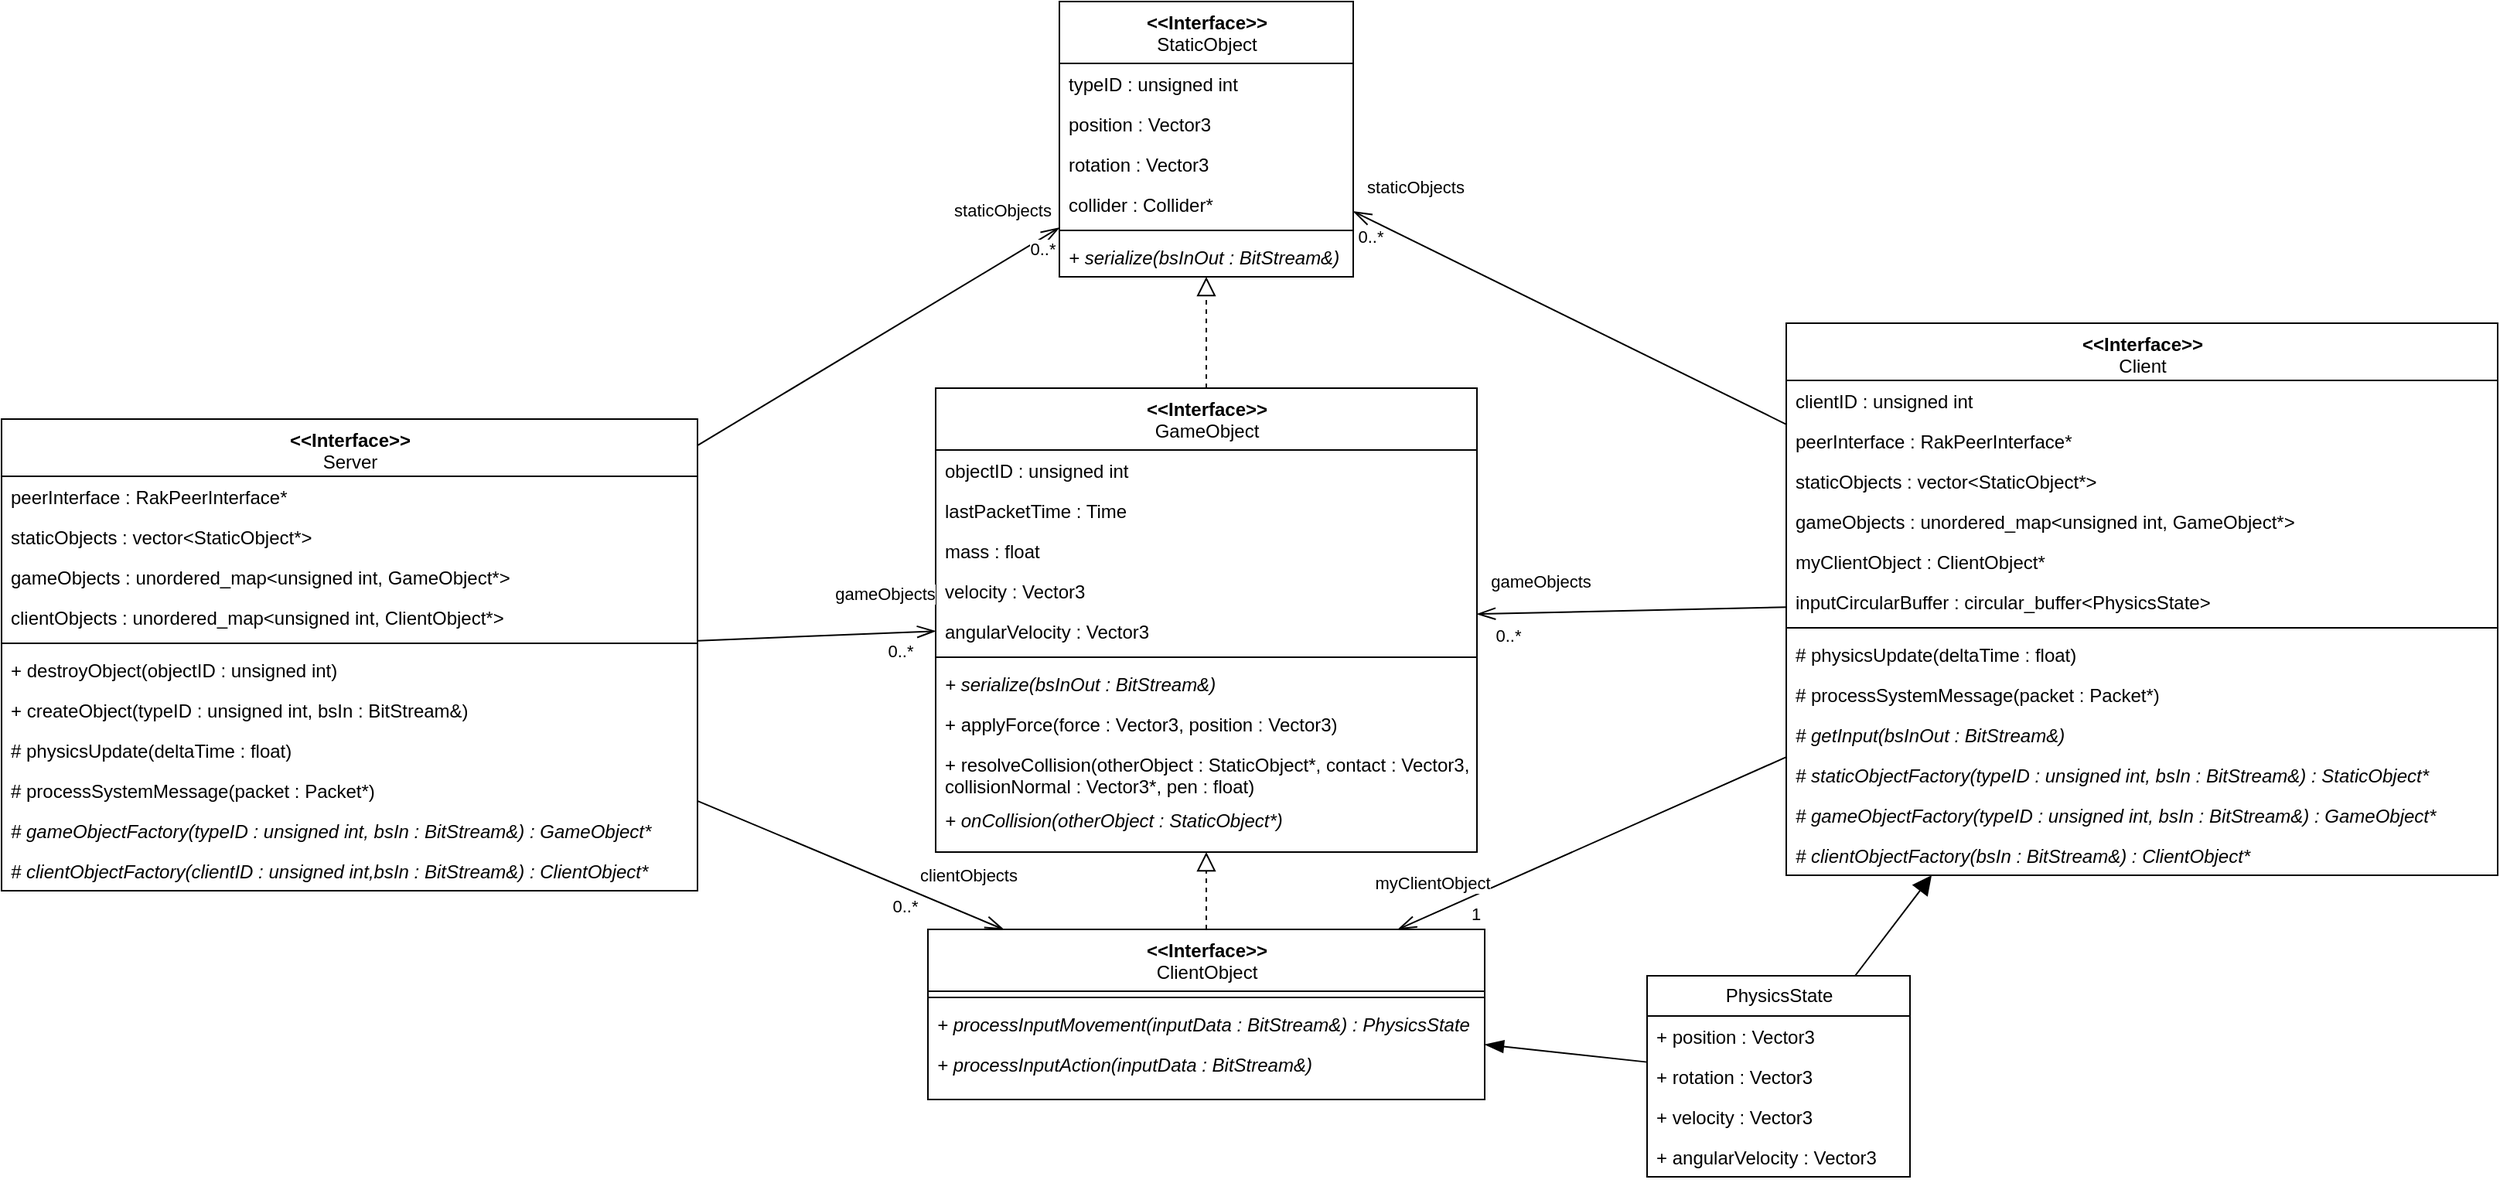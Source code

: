 <mxfile version="14.6.5" type="github">
  <diagram id="C5RBs43oDa-KdzZeNtuy" name="Page-1">
    <mxGraphModel dx="3556" dy="1037" grid="1" gridSize="10" guides="1" tooltips="1" connect="1" arrows="1" fold="1" page="1" pageScale="1" pageWidth="1654" pageHeight="1169" math="0" shadow="0">
      <root>
        <mxCell id="WIyWlLk6GJQsqaUBKTNV-0" />
        <mxCell id="WIyWlLk6GJQsqaUBKTNV-1" parent="WIyWlLk6GJQsqaUBKTNV-0" />
        <mxCell id="zkfFHV4jXpPFQw0GAbJ--0" value="&lt;b&gt;&amp;lt;&amp;lt;Interface&amp;gt;&amp;gt;&lt;br&gt;&lt;/b&gt;StaticObject" style="swimlane;fontStyle=0;align=center;verticalAlign=top;childLayout=stackLayout;horizontal=1;startSize=40;horizontalStack=0;resizeParent=1;resizeLast=0;collapsible=1;marginBottom=0;rounded=0;shadow=0;strokeWidth=1;html=1;" parent="WIyWlLk6GJQsqaUBKTNV-1" vertex="1">
          <mxGeometry x="-970" width="190" height="178" as="geometry">
            <mxRectangle x="230" y="140" width="160" height="26" as="alternateBounds" />
          </mxGeometry>
        </mxCell>
        <mxCell id="zkfFHV4jXpPFQw0GAbJ--1" value="typeID : unsigned int" style="text;align=left;verticalAlign=top;spacingLeft=4;spacingRight=4;overflow=hidden;rotatable=0;points=[[0,0.5],[1,0.5]];portConstraint=eastwest;" parent="zkfFHV4jXpPFQw0GAbJ--0" vertex="1">
          <mxGeometry y="40" width="190" height="26" as="geometry" />
        </mxCell>
        <mxCell id="zkfFHV4jXpPFQw0GAbJ--2" value="position : Vector3" style="text;align=left;verticalAlign=top;spacingLeft=4;spacingRight=4;overflow=hidden;rotatable=0;points=[[0,0.5],[1,0.5]];portConstraint=eastwest;rounded=0;shadow=0;html=0;" parent="zkfFHV4jXpPFQw0GAbJ--0" vertex="1">
          <mxGeometry y="66" width="190" height="26" as="geometry" />
        </mxCell>
        <mxCell id="zkfFHV4jXpPFQw0GAbJ--3" value="rotation : Vector3" style="text;align=left;verticalAlign=top;spacingLeft=4;spacingRight=4;overflow=hidden;rotatable=0;points=[[0,0.5],[1,0.5]];portConstraint=eastwest;rounded=0;shadow=0;html=0;" parent="zkfFHV4jXpPFQw0GAbJ--0" vertex="1">
          <mxGeometry y="92" width="190" height="26" as="geometry" />
        </mxCell>
        <mxCell id="W9H3QXqnwcrgemEN0hxj-0" value="collider : Collider*" style="text;align=left;verticalAlign=top;spacingLeft=4;spacingRight=4;overflow=hidden;rotatable=0;points=[[0,0.5],[1,0.5]];portConstraint=eastwest;rounded=0;shadow=0;html=0;" vertex="1" parent="zkfFHV4jXpPFQw0GAbJ--0">
          <mxGeometry y="118" width="190" height="26" as="geometry" />
        </mxCell>
        <mxCell id="zkfFHV4jXpPFQw0GAbJ--4" value="" style="line;html=1;strokeWidth=1;align=left;verticalAlign=middle;spacingTop=-1;spacingLeft=3;spacingRight=3;rotatable=0;labelPosition=right;points=[];portConstraint=eastwest;" parent="zkfFHV4jXpPFQw0GAbJ--0" vertex="1">
          <mxGeometry y="144" width="190" height="8" as="geometry" />
        </mxCell>
        <mxCell id="zkfFHV4jXpPFQw0GAbJ--5" value="+ serialize(bsInOut : BitStream&amp;)" style="text;align=left;verticalAlign=top;spacingLeft=4;spacingRight=4;overflow=hidden;rotatable=0;points=[[0,0.5],[1,0.5]];portConstraint=eastwest;fontStyle=2" parent="zkfFHV4jXpPFQw0GAbJ--0" vertex="1">
          <mxGeometry y="152" width="190" height="26" as="geometry" />
        </mxCell>
        <mxCell id="zkfFHV4jXpPFQw0GAbJ--6" value="&lt;b&gt;&amp;lt;&amp;lt;Interface&amp;gt;&amp;gt;&lt;br&gt;&lt;/b&gt;GameObject" style="swimlane;fontStyle=0;align=center;verticalAlign=top;childLayout=stackLayout;horizontal=1;startSize=40;horizontalStack=0;resizeParent=1;resizeLast=0;collapsible=1;marginBottom=0;rounded=0;shadow=0;strokeWidth=1;html=1;" parent="WIyWlLk6GJQsqaUBKTNV-1" vertex="1">
          <mxGeometry x="-1050" y="250" width="350" height="300" as="geometry">
            <mxRectangle x="130" y="380" width="160" height="26" as="alternateBounds" />
          </mxGeometry>
        </mxCell>
        <mxCell id="W9H3QXqnwcrgemEN0hxj-9" value="objectID : unsigned int" style="text;align=left;verticalAlign=top;spacingLeft=4;spacingRight=4;overflow=hidden;rotatable=0;points=[[0,0.5],[1,0.5]];portConstraint=eastwest;rounded=0;shadow=0;html=0;" vertex="1" parent="zkfFHV4jXpPFQw0GAbJ--6">
          <mxGeometry y="40" width="350" height="26" as="geometry" />
        </mxCell>
        <mxCell id="W9H3QXqnwcrgemEN0hxj-23" value="lastPacketTime : Time" style="text;align=left;verticalAlign=top;spacingLeft=4;spacingRight=4;overflow=hidden;rotatable=0;points=[[0,0.5],[1,0.5]];portConstraint=eastwest;rounded=0;shadow=0;html=0;" vertex="1" parent="zkfFHV4jXpPFQw0GAbJ--6">
          <mxGeometry y="66" width="350" height="26" as="geometry" />
        </mxCell>
        <mxCell id="W9H3QXqnwcrgemEN0hxj-8" value="mass : float" style="text;align=left;verticalAlign=top;spacingLeft=4;spacingRight=4;overflow=hidden;rotatable=0;points=[[0,0.5],[1,0.5]];portConstraint=eastwest;" vertex="1" parent="zkfFHV4jXpPFQw0GAbJ--6">
          <mxGeometry y="92" width="350" height="26" as="geometry" />
        </mxCell>
        <mxCell id="zkfFHV4jXpPFQw0GAbJ--7" value="velocity : Vector3" style="text;align=left;verticalAlign=top;spacingLeft=4;spacingRight=4;overflow=hidden;rotatable=0;points=[[0,0.5],[1,0.5]];portConstraint=eastwest;" parent="zkfFHV4jXpPFQw0GAbJ--6" vertex="1">
          <mxGeometry y="118" width="350" height="26" as="geometry" />
        </mxCell>
        <mxCell id="zkfFHV4jXpPFQw0GAbJ--8" value="angularVelocity : Vector3" style="text;align=left;verticalAlign=top;spacingLeft=4;spacingRight=4;overflow=hidden;rotatable=0;points=[[0,0.5],[1,0.5]];portConstraint=eastwest;rounded=0;shadow=0;html=0;" parent="zkfFHV4jXpPFQw0GAbJ--6" vertex="1">
          <mxGeometry y="144" width="350" height="26" as="geometry" />
        </mxCell>
        <mxCell id="zkfFHV4jXpPFQw0GAbJ--9" value="" style="line;html=1;strokeWidth=1;align=left;verticalAlign=middle;spacingTop=-1;spacingLeft=3;spacingRight=3;rotatable=0;labelPosition=right;points=[];portConstraint=eastwest;" parent="zkfFHV4jXpPFQw0GAbJ--6" vertex="1">
          <mxGeometry y="170" width="350" height="8" as="geometry" />
        </mxCell>
        <mxCell id="zkfFHV4jXpPFQw0GAbJ--10" value="+ serialize(bsInOut : BitStream&amp;)" style="text;align=left;verticalAlign=top;spacingLeft=4;spacingRight=4;overflow=hidden;rotatable=0;points=[[0,0.5],[1,0.5]];portConstraint=eastwest;fontStyle=2" parent="zkfFHV4jXpPFQw0GAbJ--6" vertex="1">
          <mxGeometry y="178" width="350" height="26" as="geometry" />
        </mxCell>
        <mxCell id="zkfFHV4jXpPFQw0GAbJ--11" value="+ applyForce(force : Vector3, position : Vector3)" style="text;align=left;verticalAlign=top;spacingLeft=4;spacingRight=4;overflow=hidden;rotatable=0;points=[[0,0.5],[1,0.5]];portConstraint=eastwest;" parent="zkfFHV4jXpPFQw0GAbJ--6" vertex="1">
          <mxGeometry y="204" width="350" height="26" as="geometry" />
        </mxCell>
        <mxCell id="W9H3QXqnwcrgemEN0hxj-10" value="+ resolveCollision(otherObject : StaticObject*, contact : Vector3, &#xa;collisionNormal : Vector3*, pen : float)" style="text;align=left;verticalAlign=top;spacingLeft=4;spacingRight=4;overflow=hidden;rotatable=0;points=[[0,0.5],[1,0.5]];portConstraint=eastwest;" vertex="1" parent="zkfFHV4jXpPFQw0GAbJ--6">
          <mxGeometry y="230" width="350" height="36" as="geometry" />
        </mxCell>
        <mxCell id="W9H3QXqnwcrgemEN0hxj-12" value="+ onCollision(otherObject : StaticObject*)" style="text;align=left;verticalAlign=top;spacingLeft=4;spacingRight=4;overflow=hidden;rotatable=0;points=[[0,0.5],[1,0.5]];portConstraint=eastwest;fontStyle=2" vertex="1" parent="zkfFHV4jXpPFQw0GAbJ--6">
          <mxGeometry y="266" width="350" height="26" as="geometry" />
        </mxCell>
        <mxCell id="zkfFHV4jXpPFQw0GAbJ--12" value="" style="endArrow=block;endSize=10;endFill=0;shadow=0;strokeWidth=1;rounded=0;edgeStyle=elbowEdgeStyle;elbow=vertical;dashed=1;" parent="WIyWlLk6GJQsqaUBKTNV-1" source="zkfFHV4jXpPFQw0GAbJ--6" target="zkfFHV4jXpPFQw0GAbJ--0" edge="1">
          <mxGeometry width="160" relative="1" as="geometry">
            <mxPoint x="-834" y="183" as="sourcePoint" />
            <mxPoint x="-834" y="183" as="targetPoint" />
          </mxGeometry>
        </mxCell>
        <mxCell id="W9H3QXqnwcrgemEN0hxj-7" style="edgeStyle=orthogonalEdgeStyle;rounded=0;orthogonalLoop=1;jettySize=auto;html=1;endArrow=block;endFill=0;endSize=10;dashed=1;" edge="1" parent="WIyWlLk6GJQsqaUBKTNV-1" source="W9H3QXqnwcrgemEN0hxj-1" target="zkfFHV4jXpPFQw0GAbJ--6">
          <mxGeometry relative="1" as="geometry" />
        </mxCell>
        <mxCell id="W9H3QXqnwcrgemEN0hxj-1" value="&amp;lt;&amp;lt;Interface&amp;gt;&amp;gt;&lt;br&gt;&lt;span style=&quot;font-weight: normal&quot;&gt;ClientObject&lt;/span&gt;" style="swimlane;fontStyle=1;align=center;verticalAlign=top;childLayout=stackLayout;horizontal=1;startSize=40;horizontalStack=0;resizeParent=1;resizeLast=0;collapsible=1;marginBottom=0;rounded=0;shadow=0;strokeWidth=1;html=1;" vertex="1" parent="WIyWlLk6GJQsqaUBKTNV-1">
          <mxGeometry x="-1055" y="600" width="360" height="110" as="geometry">
            <mxRectangle x="130" y="380" width="160" height="26" as="alternateBounds" />
          </mxGeometry>
        </mxCell>
        <mxCell id="W9H3QXqnwcrgemEN0hxj-4" value="" style="line;html=1;strokeWidth=1;align=left;verticalAlign=middle;spacingTop=-1;spacingLeft=3;spacingRight=3;rotatable=0;labelPosition=right;points=[];portConstraint=eastwest;" vertex="1" parent="W9H3QXqnwcrgemEN0hxj-1">
          <mxGeometry y="40" width="360" height="8" as="geometry" />
        </mxCell>
        <mxCell id="W9H3QXqnwcrgemEN0hxj-6" value="+ processInputMovement(inputData : BitStream&amp;) : PhysicsState" style="text;align=left;verticalAlign=top;spacingLeft=4;spacingRight=4;overflow=hidden;rotatable=0;points=[[0,0.5],[1,0.5]];portConstraint=eastwest;fontStyle=2" vertex="1" parent="W9H3QXqnwcrgemEN0hxj-1">
          <mxGeometry y="48" width="360" height="26" as="geometry" />
        </mxCell>
        <mxCell id="W9H3QXqnwcrgemEN0hxj-16" value="+ processInputAction(inputData : BitStream&amp;)" style="text;align=left;verticalAlign=top;spacingLeft=4;spacingRight=4;overflow=hidden;rotatable=0;points=[[0,0.5],[1,0.5]];portConstraint=eastwest;fontStyle=2" vertex="1" parent="W9H3QXqnwcrgemEN0hxj-1">
          <mxGeometry y="74" width="360" height="26" as="geometry" />
        </mxCell>
        <mxCell id="W9H3QXqnwcrgemEN0hxj-22" style="rounded=0;orthogonalLoop=1;jettySize=auto;html=1;endArrow=blockThin;endFill=1;endSize=10;" edge="1" parent="WIyWlLk6GJQsqaUBKTNV-1" source="W9H3QXqnwcrgemEN0hxj-17" target="W9H3QXqnwcrgemEN0hxj-1">
          <mxGeometry relative="1" as="geometry" />
        </mxCell>
        <mxCell id="W9H3QXqnwcrgemEN0hxj-71" style="edgeStyle=none;rounded=0;orthogonalLoop=1;jettySize=auto;html=1;endArrow=block;endFill=1;endSize=10;strokeColor=#000000;" edge="1" parent="WIyWlLk6GJQsqaUBKTNV-1" source="W9H3QXqnwcrgemEN0hxj-17" target="W9H3QXqnwcrgemEN0hxj-24">
          <mxGeometry relative="1" as="geometry" />
        </mxCell>
        <mxCell id="W9H3QXqnwcrgemEN0hxj-17" value="PhysicsState" style="swimlane;fontStyle=0;childLayout=stackLayout;horizontal=1;startSize=26;fillColor=none;horizontalStack=0;resizeParent=1;resizeParentMax=0;resizeLast=0;collapsible=1;marginBottom=0;html=1;" vertex="1" parent="WIyWlLk6GJQsqaUBKTNV-1">
          <mxGeometry x="-590" y="630" width="170" height="130" as="geometry" />
        </mxCell>
        <mxCell id="W9H3QXqnwcrgemEN0hxj-18" value="+ position : Vector3" style="text;strokeColor=none;fillColor=none;align=left;verticalAlign=top;spacingLeft=4;spacingRight=4;overflow=hidden;rotatable=0;points=[[0,0.5],[1,0.5]];portConstraint=eastwest;" vertex="1" parent="W9H3QXqnwcrgemEN0hxj-17">
          <mxGeometry y="26" width="170" height="26" as="geometry" />
        </mxCell>
        <mxCell id="W9H3QXqnwcrgemEN0hxj-19" value="+ rotation : Vector3" style="text;strokeColor=none;fillColor=none;align=left;verticalAlign=top;spacingLeft=4;spacingRight=4;overflow=hidden;rotatable=0;points=[[0,0.5],[1,0.5]];portConstraint=eastwest;" vertex="1" parent="W9H3QXqnwcrgemEN0hxj-17">
          <mxGeometry y="52" width="170" height="26" as="geometry" />
        </mxCell>
        <mxCell id="W9H3QXqnwcrgemEN0hxj-20" value="+ velocity : Vector3" style="text;strokeColor=none;fillColor=none;align=left;verticalAlign=top;spacingLeft=4;spacingRight=4;overflow=hidden;rotatable=0;points=[[0,0.5],[1,0.5]];portConstraint=eastwest;" vertex="1" parent="W9H3QXqnwcrgemEN0hxj-17">
          <mxGeometry y="78" width="170" height="26" as="geometry" />
        </mxCell>
        <mxCell id="W9H3QXqnwcrgemEN0hxj-21" value="+ angularVelocity : Vector3" style="text;strokeColor=none;fillColor=none;align=left;verticalAlign=top;spacingLeft=4;spacingRight=4;overflow=hidden;rotatable=0;points=[[0,0.5],[1,0.5]];portConstraint=eastwest;" vertex="1" parent="W9H3QXqnwcrgemEN0hxj-17">
          <mxGeometry y="104" width="170" height="26" as="geometry" />
        </mxCell>
        <mxCell id="W9H3QXqnwcrgemEN0hxj-54" style="edgeStyle=none;rounded=0;orthogonalLoop=1;jettySize=auto;html=1;endArrow=openThin;endFill=0;endSize=10;strokeColor=#000000;" edge="1" parent="WIyWlLk6GJQsqaUBKTNV-1" source="W9H3QXqnwcrgemEN0hxj-24" target="zkfFHV4jXpPFQw0GAbJ--0">
          <mxGeometry relative="1" as="geometry" />
        </mxCell>
        <mxCell id="W9H3QXqnwcrgemEN0hxj-55" value="staticObjects" style="edgeLabel;html=1;align=center;verticalAlign=middle;resizable=0;points=[];" vertex="1" connectable="0" parent="W9H3QXqnwcrgemEN0hxj-54">
          <mxGeometry x="0.847" y="-3" relative="1" as="geometry">
            <mxPoint x="17" y="-24" as="offset" />
          </mxGeometry>
        </mxCell>
        <mxCell id="W9H3QXqnwcrgemEN0hxj-69" value="0..*" style="edgeLabel;html=1;align=center;verticalAlign=middle;resizable=0;points=[];" vertex="1" connectable="0" parent="W9H3QXqnwcrgemEN0hxj-54">
          <mxGeometry x="0.89" relative="1" as="geometry">
            <mxPoint x="-5" y="9" as="offset" />
          </mxGeometry>
        </mxCell>
        <mxCell id="W9H3QXqnwcrgemEN0hxj-56" style="edgeStyle=none;rounded=0;orthogonalLoop=1;jettySize=auto;html=1;endArrow=openThin;endFill=0;endSize=10;strokeColor=#000000;" edge="1" parent="WIyWlLk6GJQsqaUBKTNV-1" source="W9H3QXqnwcrgemEN0hxj-24" target="zkfFHV4jXpPFQw0GAbJ--6">
          <mxGeometry relative="1" as="geometry" />
        </mxCell>
        <mxCell id="W9H3QXqnwcrgemEN0hxj-57" value="gameObjects" style="edgeLabel;html=1;align=center;verticalAlign=middle;resizable=0;points=[];" vertex="1" connectable="0" parent="W9H3QXqnwcrgemEN0hxj-56">
          <mxGeometry x="0.795" y="2" relative="1" as="geometry">
            <mxPoint x="20" y="-23" as="offset" />
          </mxGeometry>
        </mxCell>
        <mxCell id="W9H3QXqnwcrgemEN0hxj-65" value="0..*" style="edgeLabel;html=1;align=center;verticalAlign=middle;resizable=0;points=[];" vertex="1" connectable="0" parent="W9H3QXqnwcrgemEN0hxj-56">
          <mxGeometry x="0.86" y="1" relative="1" as="geometry">
            <mxPoint x="6" y="13" as="offset" />
          </mxGeometry>
        </mxCell>
        <mxCell id="W9H3QXqnwcrgemEN0hxj-58" style="edgeStyle=none;rounded=0;orthogonalLoop=1;jettySize=auto;html=1;endArrow=openThin;endFill=0;endSize=10;strokeColor=#000000;" edge="1" parent="WIyWlLk6GJQsqaUBKTNV-1" source="W9H3QXqnwcrgemEN0hxj-24" target="W9H3QXqnwcrgemEN0hxj-1">
          <mxGeometry relative="1" as="geometry" />
        </mxCell>
        <mxCell id="W9H3QXqnwcrgemEN0hxj-59" value="myClientObject" style="edgeLabel;html=1;align=center;verticalAlign=middle;resizable=0;points=[];" vertex="1" connectable="0" parent="W9H3QXqnwcrgemEN0hxj-58">
          <mxGeometry x="0.301" y="-1" relative="1" as="geometry">
            <mxPoint x="-66" y="10" as="offset" />
          </mxGeometry>
        </mxCell>
        <mxCell id="W9H3QXqnwcrgemEN0hxj-67" value="1" style="edgeLabel;html=1;align=center;verticalAlign=middle;resizable=0;points=[];" vertex="1" connectable="0" parent="W9H3QXqnwcrgemEN0hxj-58">
          <mxGeometry x="0.867" y="-1" relative="1" as="geometry">
            <mxPoint x="34" y="-2" as="offset" />
          </mxGeometry>
        </mxCell>
        <mxCell id="W9H3QXqnwcrgemEN0hxj-24" value="&amp;lt;&amp;lt;Interface&amp;gt;&amp;gt;&lt;br&gt;&lt;span style=&quot;font-weight: normal&quot;&gt;Client&lt;/span&gt;" style="swimlane;fontStyle=1;align=center;verticalAlign=top;childLayout=stackLayout;horizontal=1;startSize=37;horizontalStack=0;resizeParent=1;resizeParentMax=0;resizeLast=0;collapsible=1;marginBottom=0;html=1;" vertex="1" parent="WIyWlLk6GJQsqaUBKTNV-1">
          <mxGeometry x="-500" y="208" width="460" height="357" as="geometry" />
        </mxCell>
        <mxCell id="W9H3QXqnwcrgemEN0hxj-25" value="clientID : unsigned int" style="text;strokeColor=none;fillColor=none;align=left;verticalAlign=top;spacingLeft=4;spacingRight=4;overflow=hidden;rotatable=0;points=[[0,0.5],[1,0.5]];portConstraint=eastwest;" vertex="1" parent="W9H3QXqnwcrgemEN0hxj-24">
          <mxGeometry y="37" width="460" height="26" as="geometry" />
        </mxCell>
        <mxCell id="W9H3QXqnwcrgemEN0hxj-49" value="peerInterface : RakPeerInterface*" style="text;strokeColor=none;fillColor=none;align=left;verticalAlign=top;spacingLeft=4;spacingRight=4;overflow=hidden;rotatable=0;points=[[0,0.5],[1,0.5]];portConstraint=eastwest;" vertex="1" parent="W9H3QXqnwcrgemEN0hxj-24">
          <mxGeometry y="63" width="460" height="26" as="geometry" />
        </mxCell>
        <mxCell id="W9H3QXqnwcrgemEN0hxj-48" value="staticObjects : vector&lt;StaticObject*&gt;" style="text;strokeColor=none;fillColor=none;align=left;verticalAlign=top;spacingLeft=4;spacingRight=4;overflow=hidden;rotatable=0;points=[[0,0.5],[1,0.5]];portConstraint=eastwest;" vertex="1" parent="W9H3QXqnwcrgemEN0hxj-24">
          <mxGeometry y="89" width="460" height="26" as="geometry" />
        </mxCell>
        <mxCell id="W9H3QXqnwcrgemEN0hxj-47" value="gameObjects : unordered_map&lt;unsigned int, GameObject*&gt;" style="text;strokeColor=none;fillColor=none;align=left;verticalAlign=top;spacingLeft=4;spacingRight=4;overflow=hidden;rotatable=0;points=[[0,0.5],[1,0.5]];portConstraint=eastwest;" vertex="1" parent="W9H3QXqnwcrgemEN0hxj-24">
          <mxGeometry y="115" width="460" height="26" as="geometry" />
        </mxCell>
        <mxCell id="W9H3QXqnwcrgemEN0hxj-46" value="myClientObject : ClientObject*" style="text;strokeColor=none;fillColor=none;align=left;verticalAlign=top;spacingLeft=4;spacingRight=4;overflow=hidden;rotatable=0;points=[[0,0.5],[1,0.5]];portConstraint=eastwest;" vertex="1" parent="W9H3QXqnwcrgemEN0hxj-24">
          <mxGeometry y="141" width="460" height="26" as="geometry" />
        </mxCell>
        <mxCell id="W9H3QXqnwcrgemEN0hxj-64" value="inputCircularBuffer : circular_buffer&lt;PhysicsState&gt;" style="text;strokeColor=none;fillColor=none;align=left;verticalAlign=top;spacingLeft=4;spacingRight=4;overflow=hidden;rotatable=0;points=[[0,0.5],[1,0.5]];portConstraint=eastwest;" vertex="1" parent="W9H3QXqnwcrgemEN0hxj-24">
          <mxGeometry y="167" width="460" height="26" as="geometry" />
        </mxCell>
        <mxCell id="W9H3QXqnwcrgemEN0hxj-26" value="" style="line;strokeWidth=1;fillColor=none;align=left;verticalAlign=middle;spacingTop=-1;spacingLeft=3;spacingRight=3;rotatable=0;labelPosition=right;points=[];portConstraint=eastwest;" vertex="1" parent="W9H3QXqnwcrgemEN0hxj-24">
          <mxGeometry y="193" width="460" height="8" as="geometry" />
        </mxCell>
        <mxCell id="W9H3QXqnwcrgemEN0hxj-51" value="# physicsUpdate(deltaTime : float)" style="text;strokeColor=none;fillColor=none;align=left;verticalAlign=top;spacingLeft=4;spacingRight=4;overflow=hidden;rotatable=0;points=[[0,0.5],[1,0.5]];portConstraint=eastwest;" vertex="1" parent="W9H3QXqnwcrgemEN0hxj-24">
          <mxGeometry y="201" width="460" height="26" as="geometry" />
        </mxCell>
        <mxCell id="W9H3QXqnwcrgemEN0hxj-50" value="# processSystemMessage(packet : Packet*)" style="text;strokeColor=none;fillColor=none;align=left;verticalAlign=top;spacingLeft=4;spacingRight=4;overflow=hidden;rotatable=0;points=[[0,0.5],[1,0.5]];portConstraint=eastwest;" vertex="1" parent="W9H3QXqnwcrgemEN0hxj-24">
          <mxGeometry y="227" width="460" height="26" as="geometry" />
        </mxCell>
        <mxCell id="W9H3QXqnwcrgemEN0hxj-42" value="# getInput(bsInOut : BitStream&amp;)" style="text;strokeColor=none;fillColor=none;align=left;verticalAlign=top;spacingLeft=4;spacingRight=4;overflow=hidden;rotatable=0;points=[[0,0.5],[1,0.5]];portConstraint=eastwest;fontStyle=2" vertex="1" parent="W9H3QXqnwcrgemEN0hxj-24">
          <mxGeometry y="253" width="460" height="26" as="geometry" />
        </mxCell>
        <mxCell id="W9H3QXqnwcrgemEN0hxj-44" value="# staticObjectFactory(typeID : unsigned int, bsIn : BitStream&amp;) : StaticObject*" style="text;strokeColor=none;fillColor=none;align=left;verticalAlign=top;spacingLeft=4;spacingRight=4;overflow=hidden;rotatable=0;points=[[0,0.5],[1,0.5]];portConstraint=eastwest;fontStyle=2" vertex="1" parent="W9H3QXqnwcrgemEN0hxj-24">
          <mxGeometry y="279" width="460" height="26" as="geometry" />
        </mxCell>
        <mxCell id="W9H3QXqnwcrgemEN0hxj-45" value="# gameObjectFactory(typeID : unsigned int, bsIn : BitStream&amp;) : GameObject*" style="text;strokeColor=none;fillColor=none;align=left;verticalAlign=top;spacingLeft=4;spacingRight=4;overflow=hidden;rotatable=0;points=[[0,0.5],[1,0.5]];portConstraint=eastwest;fontStyle=2" vertex="1" parent="W9H3QXqnwcrgemEN0hxj-24">
          <mxGeometry y="305" width="460" height="26" as="geometry" />
        </mxCell>
        <mxCell id="W9H3QXqnwcrgemEN0hxj-43" value="# clientObjectFactory(bsIn : BitStream&amp;) : ClientObject*" style="text;strokeColor=none;fillColor=none;align=left;verticalAlign=top;spacingLeft=4;spacingRight=4;overflow=hidden;rotatable=0;points=[[0,0.5],[1,0.5]];portConstraint=eastwest;fontStyle=2" vertex="1" parent="W9H3QXqnwcrgemEN0hxj-24">
          <mxGeometry y="331" width="460" height="26" as="geometry" />
        </mxCell>
        <mxCell id="W9H3QXqnwcrgemEN0hxj-52" style="rounded=0;orthogonalLoop=1;jettySize=auto;html=1;endArrow=openThin;endFill=0;endSize=10;" edge="1" parent="WIyWlLk6GJQsqaUBKTNV-1" source="W9H3QXqnwcrgemEN0hxj-28" target="zkfFHV4jXpPFQw0GAbJ--0">
          <mxGeometry relative="1" as="geometry">
            <mxPoint x="-314" y="153.661" as="sourcePoint" />
            <mxPoint x="-694" y="108.332" as="targetPoint" />
          </mxGeometry>
        </mxCell>
        <mxCell id="W9H3QXqnwcrgemEN0hxj-53" value="staticObjects" style="edgeLabel;html=1;align=center;verticalAlign=middle;resizable=0;points=[];" vertex="1" connectable="0" parent="W9H3QXqnwcrgemEN0hxj-52">
          <mxGeometry x="0.933" y="1" relative="1" as="geometry">
            <mxPoint x="-29" y="-15" as="offset" />
          </mxGeometry>
        </mxCell>
        <mxCell id="W9H3QXqnwcrgemEN0hxj-70" value="0..*" style="edgeLabel;html=1;align=center;verticalAlign=middle;resizable=0;points=[];" vertex="1" connectable="0" parent="W9H3QXqnwcrgemEN0hxj-52">
          <mxGeometry x="0.913" y="1" relative="1" as="geometry">
            <mxPoint y="8" as="offset" />
          </mxGeometry>
        </mxCell>
        <mxCell id="W9H3QXqnwcrgemEN0hxj-60" style="edgeStyle=none;rounded=0;orthogonalLoop=1;jettySize=auto;html=1;endArrow=openThin;endFill=0;endSize=10;strokeColor=#000000;" edge="1" parent="WIyWlLk6GJQsqaUBKTNV-1" source="W9H3QXqnwcrgemEN0hxj-28" target="zkfFHV4jXpPFQw0GAbJ--6">
          <mxGeometry relative="1" as="geometry" />
        </mxCell>
        <mxCell id="W9H3QXqnwcrgemEN0hxj-61" value="gameObjects" style="edgeLabel;html=1;align=center;verticalAlign=middle;resizable=0;points=[];" vertex="1" connectable="0" parent="W9H3QXqnwcrgemEN0hxj-60">
          <mxGeometry x="0.874" y="-1" relative="1" as="geometry">
            <mxPoint x="-24" y="-26" as="offset" />
          </mxGeometry>
        </mxCell>
        <mxCell id="W9H3QXqnwcrgemEN0hxj-68" value="0..*" style="edgeLabel;html=1;align=center;verticalAlign=middle;resizable=0;points=[];" vertex="1" connectable="0" parent="W9H3QXqnwcrgemEN0hxj-60">
          <mxGeometry x="0.871" y="4" relative="1" as="geometry">
            <mxPoint x="-13" y="16" as="offset" />
          </mxGeometry>
        </mxCell>
        <mxCell id="W9H3QXqnwcrgemEN0hxj-62" style="edgeStyle=none;rounded=0;orthogonalLoop=1;jettySize=auto;html=1;endArrow=openThin;endFill=0;endSize=10;strokeColor=#000000;" edge="1" parent="WIyWlLk6GJQsqaUBKTNV-1" source="W9H3QXqnwcrgemEN0hxj-28" target="W9H3QXqnwcrgemEN0hxj-1">
          <mxGeometry relative="1" as="geometry" />
        </mxCell>
        <mxCell id="W9H3QXqnwcrgemEN0hxj-63" value="clientObjects" style="edgeLabel;html=1;align=center;verticalAlign=middle;resizable=0;points=[];" vertex="1" connectable="0" parent="W9H3QXqnwcrgemEN0hxj-62">
          <mxGeometry x="0.653" y="2" relative="1" as="geometry">
            <mxPoint x="10" y="-19" as="offset" />
          </mxGeometry>
        </mxCell>
        <mxCell id="W9H3QXqnwcrgemEN0hxj-66" value="0..*" style="edgeLabel;html=1;align=center;verticalAlign=middle;resizable=0;points=[];" vertex="1" connectable="0" parent="W9H3QXqnwcrgemEN0hxj-62">
          <mxGeometry x="0.812" y="-1" relative="1" as="geometry">
            <mxPoint x="-45" y="-8" as="offset" />
          </mxGeometry>
        </mxCell>
        <mxCell id="W9H3QXqnwcrgemEN0hxj-28" value="&amp;lt;&amp;lt;Interface&amp;gt;&amp;gt;&lt;br&gt;&lt;span style=&quot;font-weight: normal&quot;&gt;Server&lt;/span&gt;" style="swimlane;fontStyle=1;align=center;verticalAlign=top;childLayout=stackLayout;horizontal=1;startSize=37;horizontalStack=0;resizeParent=1;resizeParentMax=0;resizeLast=0;collapsible=1;marginBottom=0;html=1;" vertex="1" parent="WIyWlLk6GJQsqaUBKTNV-1">
          <mxGeometry x="-1654" y="270" width="450" height="305" as="geometry" />
        </mxCell>
        <mxCell id="W9H3QXqnwcrgemEN0hxj-38" value="peerInterface : RakPeerInterface*" style="text;strokeColor=none;fillColor=none;align=left;verticalAlign=top;spacingLeft=4;spacingRight=4;overflow=hidden;rotatable=0;points=[[0,0.5],[1,0.5]];portConstraint=eastwest;" vertex="1" parent="W9H3QXqnwcrgemEN0hxj-28">
          <mxGeometry y="37" width="450" height="26" as="geometry" />
        </mxCell>
        <mxCell id="W9H3QXqnwcrgemEN0hxj-39" value="staticObjects : vector&lt;StaticObject*&gt;" style="text;strokeColor=none;fillColor=none;align=left;verticalAlign=top;spacingLeft=4;spacingRight=4;overflow=hidden;rotatable=0;points=[[0,0.5],[1,0.5]];portConstraint=eastwest;" vertex="1" parent="W9H3QXqnwcrgemEN0hxj-28">
          <mxGeometry y="63" width="450" height="26" as="geometry" />
        </mxCell>
        <mxCell id="W9H3QXqnwcrgemEN0hxj-40" value="gameObjects : unordered_map&lt;unsigned int, GameObject*&gt;" style="text;strokeColor=none;fillColor=none;align=left;verticalAlign=top;spacingLeft=4;spacingRight=4;overflow=hidden;rotatable=0;points=[[0,0.5],[1,0.5]];portConstraint=eastwest;" vertex="1" parent="W9H3QXqnwcrgemEN0hxj-28">
          <mxGeometry y="89" width="450" height="26" as="geometry" />
        </mxCell>
        <mxCell id="W9H3QXqnwcrgemEN0hxj-41" value="clientObjects : unordered_map&lt;unsigned int, ClientObject*&gt;" style="text;strokeColor=none;fillColor=none;align=left;verticalAlign=top;spacingLeft=4;spacingRight=4;overflow=hidden;rotatable=0;points=[[0,0.5],[1,0.5]];portConstraint=eastwest;" vertex="1" parent="W9H3QXqnwcrgemEN0hxj-28">
          <mxGeometry y="115" width="450" height="26" as="geometry" />
        </mxCell>
        <mxCell id="W9H3QXqnwcrgemEN0hxj-30" value="" style="line;strokeWidth=1;fillColor=none;align=left;verticalAlign=middle;spacingTop=-1;spacingLeft=3;spacingRight=3;rotatable=0;labelPosition=right;points=[];portConstraint=eastwest;" vertex="1" parent="W9H3QXqnwcrgemEN0hxj-28">
          <mxGeometry y="141" width="450" height="8" as="geometry" />
        </mxCell>
        <mxCell id="W9H3QXqnwcrgemEN0hxj-31" value="+ destroyObject(objectID : unsigned int)" style="text;strokeColor=none;fillColor=none;align=left;verticalAlign=top;spacingLeft=4;spacingRight=4;overflow=hidden;rotatable=0;points=[[0,0.5],[1,0.5]];portConstraint=eastwest;" vertex="1" parent="W9H3QXqnwcrgemEN0hxj-28">
          <mxGeometry y="149" width="450" height="26" as="geometry" />
        </mxCell>
        <mxCell id="W9H3QXqnwcrgemEN0hxj-32" value="+ createObject(typeID : unsigned int, bsIn : BitStream&amp;)" style="text;strokeColor=none;fillColor=none;align=left;verticalAlign=top;spacingLeft=4;spacingRight=4;overflow=hidden;rotatable=0;points=[[0,0.5],[1,0.5]];portConstraint=eastwest;" vertex="1" parent="W9H3QXqnwcrgemEN0hxj-28">
          <mxGeometry y="175" width="450" height="26" as="geometry" />
        </mxCell>
        <mxCell id="W9H3QXqnwcrgemEN0hxj-33" value="# physicsUpdate(deltaTime : float)" style="text;strokeColor=none;fillColor=none;align=left;verticalAlign=top;spacingLeft=4;spacingRight=4;overflow=hidden;rotatable=0;points=[[0,0.5],[1,0.5]];portConstraint=eastwest;" vertex="1" parent="W9H3QXqnwcrgemEN0hxj-28">
          <mxGeometry y="201" width="450" height="26" as="geometry" />
        </mxCell>
        <mxCell id="W9H3QXqnwcrgemEN0hxj-34" value="# processSystemMessage(packet : Packet*)" style="text;strokeColor=none;fillColor=none;align=left;verticalAlign=top;spacingLeft=4;spacingRight=4;overflow=hidden;rotatable=0;points=[[0,0.5],[1,0.5]];portConstraint=eastwest;" vertex="1" parent="W9H3QXqnwcrgemEN0hxj-28">
          <mxGeometry y="227" width="450" height="26" as="geometry" />
        </mxCell>
        <mxCell id="W9H3QXqnwcrgemEN0hxj-35" value="# gameObjectFactory(typeID : unsigned int, bsIn : BitStream&amp;) : GameObject*" style="text;strokeColor=none;fillColor=none;align=left;verticalAlign=top;spacingLeft=4;spacingRight=4;overflow=hidden;rotatable=0;points=[[0,0.5],[1,0.5]];portConstraint=eastwest;fontStyle=2" vertex="1" parent="W9H3QXqnwcrgemEN0hxj-28">
          <mxGeometry y="253" width="450" height="26" as="geometry" />
        </mxCell>
        <mxCell id="W9H3QXqnwcrgemEN0hxj-37" value="# clientObjectFactory(clientID : unsigned int,bsIn : BitStream&amp;) : ClientObject*" style="text;strokeColor=none;fillColor=none;align=left;verticalAlign=top;spacingLeft=4;spacingRight=4;overflow=hidden;rotatable=0;points=[[0,0.5],[1,0.5]];portConstraint=eastwest;fontStyle=2" vertex="1" parent="W9H3QXqnwcrgemEN0hxj-28">
          <mxGeometry y="279" width="450" height="26" as="geometry" />
        </mxCell>
      </root>
    </mxGraphModel>
  </diagram>
</mxfile>
